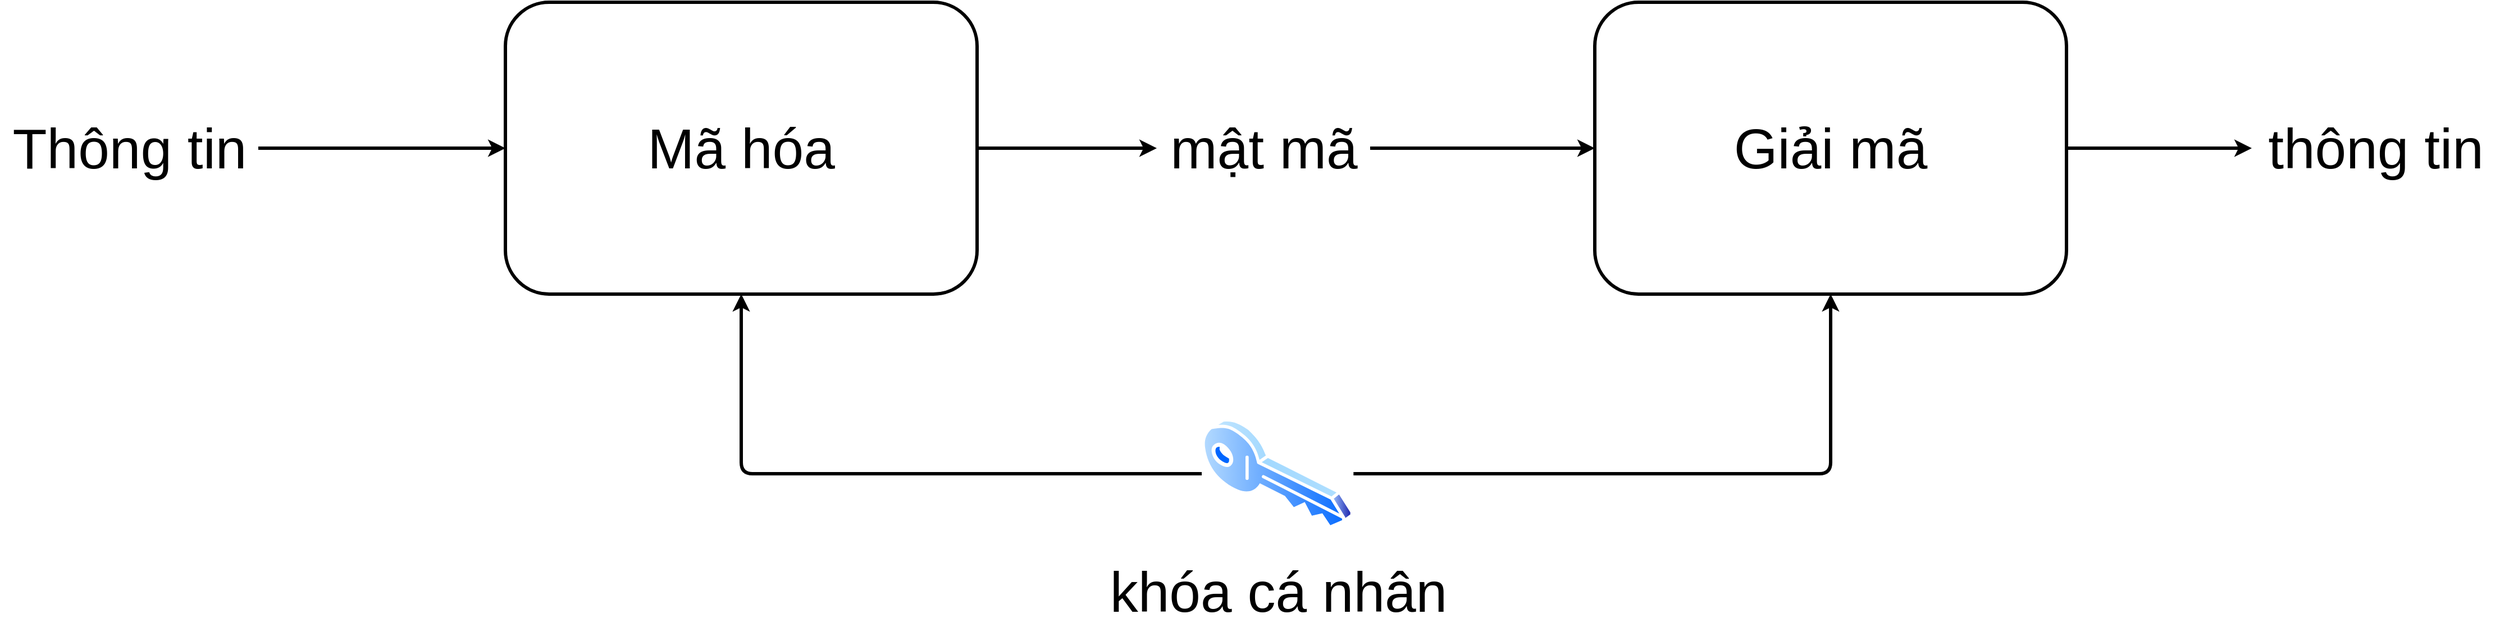 <mxfile>
    <diagram id="4auaeIVryt9doBE4dfaZ" name="PrivateKey">
        <mxGraphModel dx="3491" dy="2173" grid="1" gridSize="10" guides="1" tooltips="1" connect="1" arrows="1" fold="1" page="1" pageScale="1" pageWidth="5000" pageHeight="4000" math="0" shadow="0">
            <root>
                <mxCell id="0"/>
                <mxCell id="1" parent="0"/>
                <mxCell id="X4RcyLCs09kKXuaWOzOV-1" style="edgeStyle=none;html=1;fontSize=50;strokeWidth=3;" edge="1" parent="1" source="X4RcyLCs09kKXuaWOzOV-7" target="X4RcyLCs09kKXuaWOzOV-6">
                    <mxGeometry relative="1" as="geometry">
                        <mxPoint x="1630" y="1600" as="sourcePoint"/>
                    </mxGeometry>
                </mxCell>
                <mxCell id="X4RcyLCs09kKXuaWOzOV-5" style="edgeStyle=none;html=1;strokeWidth=3;fontSize=50;" edge="1" parent="1" source="X4RcyLCs09kKXuaWOzOV-6" target="X4RcyLCs09kKXuaWOzOV-9">
                    <mxGeometry relative="1" as="geometry"/>
                </mxCell>
                <mxCell id="X4RcyLCs09kKXuaWOzOV-6" value="Mã hóa" style="rounded=1;whiteSpace=wrap;html=1;fontSize=50;strokeWidth=3;" vertex="1" parent="1">
                    <mxGeometry x="1870" y="1470" width="420" height="260" as="geometry"/>
                </mxCell>
                <mxCell id="X4RcyLCs09kKXuaWOzOV-7" value="Thông tin" style="text;html=1;align=center;verticalAlign=middle;resizable=0;points=[];autosize=1;strokeColor=none;fillColor=none;fontSize=50;" vertex="1" parent="1">
                    <mxGeometry x="1420" y="1565" width="230" height="70" as="geometry"/>
                </mxCell>
                <mxCell id="X4RcyLCs09kKXuaWOzOV-8" style="edgeStyle=none;html=1;strokeWidth=3;fontSize=50;" edge="1" parent="1" source="X4RcyLCs09kKXuaWOzOV-9" target="X4RcyLCs09kKXuaWOzOV-11">
                    <mxGeometry relative="1" as="geometry"/>
                </mxCell>
                <mxCell id="X4RcyLCs09kKXuaWOzOV-9" value="mật mã" style="text;html=1;align=center;verticalAlign=middle;resizable=0;points=[];autosize=1;strokeColor=none;fillColor=none;fontSize=50;" vertex="1" parent="1">
                    <mxGeometry x="2450" y="1565" width="190" height="70" as="geometry"/>
                </mxCell>
                <mxCell id="X4RcyLCs09kKXuaWOzOV-10" style="edgeStyle=none;html=1;strokeWidth=3;fontSize=50;" edge="1" parent="1" source="X4RcyLCs09kKXuaWOzOV-11" target="X4RcyLCs09kKXuaWOzOV-13">
                    <mxGeometry relative="1" as="geometry"/>
                </mxCell>
                <mxCell id="X4RcyLCs09kKXuaWOzOV-11" value="Giải mã" style="rounded=1;whiteSpace=wrap;html=1;fontSize=50;strokeWidth=3;" vertex="1" parent="1">
                    <mxGeometry x="2840" y="1470" width="420" height="260" as="geometry"/>
                </mxCell>
                <mxCell id="X4RcyLCs09kKXuaWOzOV-13" value="thông tin" style="text;html=1;align=center;verticalAlign=middle;resizable=0;points=[];autosize=1;strokeColor=none;fillColor=none;fontSize=50;" vertex="1" parent="1">
                    <mxGeometry x="3425" y="1565" width="220" height="70" as="geometry"/>
                </mxCell>
                <mxCell id="X4RcyLCs09kKXuaWOzOV-21" style="edgeStyle=none;html=1;entryX=0.5;entryY=1;entryDx=0;entryDy=0;strokeWidth=3;fontSize=50;" edge="1" parent="1" source="X4RcyLCs09kKXuaWOzOV-18" target="X4RcyLCs09kKXuaWOzOV-11">
                    <mxGeometry relative="1" as="geometry">
                        <Array as="points">
                            <mxPoint x="3050" y="1890"/>
                        </Array>
                    </mxGeometry>
                </mxCell>
                <mxCell id="X4RcyLCs09kKXuaWOzOV-22" style="edgeStyle=none;html=1;entryX=0.5;entryY=1;entryDx=0;entryDy=0;strokeWidth=3;fontSize=50;" edge="1" parent="1" source="X4RcyLCs09kKXuaWOzOV-18" target="X4RcyLCs09kKXuaWOzOV-6">
                    <mxGeometry relative="1" as="geometry">
                        <Array as="points">
                            <mxPoint x="2080" y="1890"/>
                        </Array>
                    </mxGeometry>
                </mxCell>
                <mxCell id="X4RcyLCs09kKXuaWOzOV-18" value="" style="aspect=fixed;perimeter=ellipsePerimeter;html=1;align=center;shadow=0;dashed=0;spacingTop=3;image;image=img/lib/active_directory/key.svg;strokeWidth=3;fontSize=50;" vertex="1" parent="1">
                    <mxGeometry x="2490" y="1840" width="135.14" height="100" as="geometry"/>
                </mxCell>
                <mxCell id="X4RcyLCs09kKXuaWOzOV-19" value="khóa cá nhân" style="text;html=1;align=center;verticalAlign=middle;resizable=0;points=[];autosize=1;strokeColor=none;fillColor=none;fontSize=50;" vertex="1" parent="1">
                    <mxGeometry x="2397.57" y="1960" width="320" height="70" as="geometry"/>
                </mxCell>
            </root>
        </mxGraphModel>
    </diagram>
    <diagram id="UPQx56seP4YynTGKXPmv" name="PublicKey">
        <mxGraphModel dx="3491" dy="2173" grid="1" gridSize="10" guides="1" tooltips="1" connect="1" arrows="1" fold="1" page="1" pageScale="1" pageWidth="5000" pageHeight="4000" math="0" shadow="0">
            <root>
                <mxCell id="0"/>
                <mxCell id="1" parent="0"/>
                <mxCell id="8" style="edgeStyle=none;html=1;fontSize=50;strokeWidth=3;" edge="1" parent="1" source="10" target="7">
                    <mxGeometry relative="1" as="geometry">
                        <mxPoint x="1630" y="1600" as="sourcePoint"/>
                    </mxGeometry>
                </mxCell>
                <mxCell id="6" value="" style="group;strokeWidth=3;" vertex="1" connectable="0" parent="1">
                    <mxGeometry x="1945" y="1900" width="310" height="285" as="geometry"/>
                </mxCell>
                <mxCell id="4" value="" style="sketch=0;aspect=fixed;pointerEvents=1;shadow=0;dashed=0;html=1;strokeColor=none;labelPosition=center;verticalLabelPosition=bottom;verticalAlign=top;align=center;fillColor=#00188D;shape=mxgraph.mscae.enterprise.key_permissions;fontSize=50;strokeWidth=3;" vertex="1" parent="6">
                    <mxGeometry x="85" width="100" height="192.31" as="geometry"/>
                </mxCell>
                <mxCell id="5" value="Khóa công khai" style="text;html=1;align=center;verticalAlign=middle;resizable=0;points=[];autosize=1;strokeColor=none;fillColor=none;fontSize=50;strokeWidth=3;" vertex="1" parent="6">
                    <mxGeometry x="-60" y="215" width="370" height="70" as="geometry"/>
                </mxCell>
                <mxCell id="13" style="edgeStyle=none;html=1;strokeWidth=3;fontSize=50;" edge="1" parent="1" source="7" target="12">
                    <mxGeometry relative="1" as="geometry"/>
                </mxCell>
                <mxCell id="7" value="Mã hóa" style="rounded=1;whiteSpace=wrap;html=1;fontSize=50;strokeWidth=3;" vertex="1" parent="1">
                    <mxGeometry x="1870" y="1470" width="420" height="260" as="geometry"/>
                </mxCell>
                <mxCell id="10" value="Thông tin" style="text;html=1;align=center;verticalAlign=middle;resizable=0;points=[];autosize=1;strokeColor=none;fillColor=none;fontSize=50;" vertex="1" parent="1">
                    <mxGeometry x="1420" y="1565" width="230" height="70" as="geometry"/>
                </mxCell>
                <mxCell id="15" style="edgeStyle=none;html=1;strokeWidth=3;fontSize=50;" edge="1" parent="1" source="12" target="14">
                    <mxGeometry relative="1" as="geometry"/>
                </mxCell>
                <mxCell id="12" value="mật mã" style="text;html=1;align=center;verticalAlign=middle;resizable=0;points=[];autosize=1;strokeColor=none;fillColor=none;fontSize=50;" vertex="1" parent="1">
                    <mxGeometry x="2450" y="1565" width="190" height="70" as="geometry"/>
                </mxCell>
                <mxCell id="20" style="edgeStyle=none;html=1;strokeWidth=3;fontSize=50;" edge="1" parent="1" source="14" target="19">
                    <mxGeometry relative="1" as="geometry"/>
                </mxCell>
                <mxCell id="14" value="Giải mã" style="rounded=1;whiteSpace=wrap;html=1;fontSize=50;strokeWidth=3;" vertex="1" parent="1">
                    <mxGeometry x="2840" y="1470" width="420" height="260" as="geometry"/>
                </mxCell>
                <mxCell id="17" style="edgeStyle=none;html=1;entryX=0.5;entryY=1;entryDx=0;entryDy=0;strokeWidth=3;fontSize=50;" edge="1" parent="1" source="4" target="7">
                    <mxGeometry relative="1" as="geometry"/>
                </mxCell>
                <mxCell id="19" value="thông tin" style="text;html=1;align=center;verticalAlign=middle;resizable=0;points=[];autosize=1;strokeColor=none;fillColor=none;fontSize=50;" vertex="1" parent="1">
                    <mxGeometry x="3425" y="1565" width="220" height="70" as="geometry"/>
                </mxCell>
                <mxCell id="21" value="" style="group" vertex="1" connectable="0" parent="1">
                    <mxGeometry x="2870" y="1907.5" width="330" height="270" as="geometry"/>
                </mxCell>
                <mxCell id="16" value="" style="sketch=0;aspect=fixed;html=1;points=[];align=center;image;fontSize=12;image=img/lib/mscae/Key.svg;strokeWidth=3;" vertex="1" parent="21">
                    <mxGeometry x="125" width="105.4" height="170" as="geometry"/>
                </mxCell>
                <mxCell id="18" value="Khóa cá nhân" style="text;html=1;align=center;verticalAlign=middle;resizable=0;points=[];autosize=1;strokeColor=none;fillColor=none;fontSize=50;strokeWidth=3;" vertex="1" parent="21">
                    <mxGeometry y="200" width="330" height="70" as="geometry"/>
                </mxCell>
                <mxCell id="22" style="edgeStyle=none;html=1;entryX=0.5;entryY=1;entryDx=0;entryDy=0;strokeWidth=3;fontSize=50;" edge="1" parent="1" source="16" target="14">
                    <mxGeometry relative="1" as="geometry"/>
                </mxCell>
            </root>
        </mxGraphModel>
    </diagram>
</mxfile>